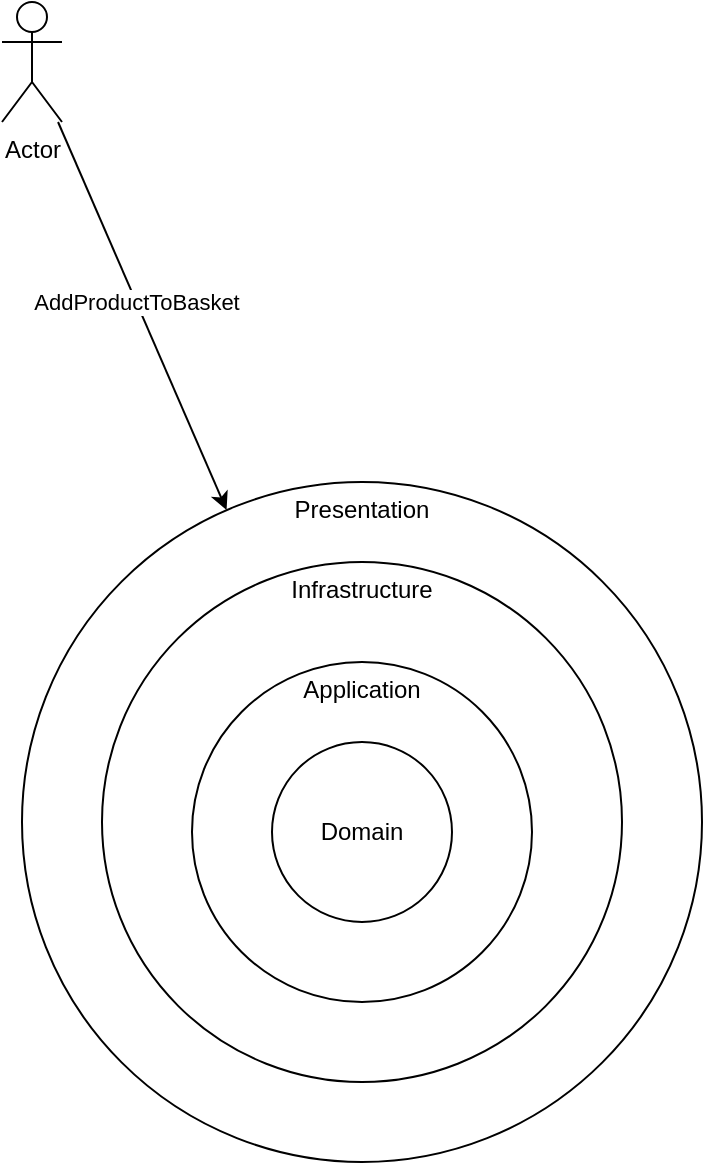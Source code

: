 <mxfile>
    <diagram id="GN0BXTHgoFAEq-mjwDP2" name="Page-1">
        <mxGraphModel dx="798" dy="847" grid="1" gridSize="10" guides="1" tooltips="1" connect="1" arrows="1" fold="1" page="1" pageScale="1" pageWidth="850" pageHeight="1100" math="0" shadow="0">
            <root>
                <mxCell id="0"/>
                <mxCell id="1" parent="0"/>
                <mxCell id="7" style="edgeStyle=none;html=1;" parent="1" source="6" target="5" edge="1">
                    <mxGeometry relative="1" as="geometry"/>
                </mxCell>
                <mxCell id="9" value="AddProductToBasket" style="edgeLabel;html=1;align=center;verticalAlign=middle;resizable=0;points=[];" parent="7" vertex="1" connectable="0">
                    <mxGeometry x="-0.077" relative="1" as="geometry">
                        <mxPoint as="offset"/>
                    </mxGeometry>
                </mxCell>
                <mxCell id="6" value="Actor" style="shape=umlActor;verticalLabelPosition=bottom;verticalAlign=top;html=1;outlineConnect=0;" parent="1" vertex="1">
                    <mxGeometry x="120" y="20" width="30" height="60" as="geometry"/>
                </mxCell>
                <mxCell id="5" value="Presentation" style="ellipse;whiteSpace=wrap;html=1;aspect=fixed;verticalAlign=top;" parent="1" vertex="1">
                    <mxGeometry x="130" y="260" width="340" height="340" as="geometry"/>
                </mxCell>
                <mxCell id="4" value="Infrastructure" style="ellipse;whiteSpace=wrap;html=1;aspect=fixed;verticalAlign=top;" parent="1" vertex="1">
                    <mxGeometry x="170" y="300" width="260" height="260" as="geometry"/>
                </mxCell>
                <mxCell id="3" value="Application&lt;br&gt;" style="ellipse;whiteSpace=wrap;html=1;aspect=fixed;verticalAlign=top;" parent="1" vertex="1">
                    <mxGeometry x="215" y="350" width="170" height="170" as="geometry"/>
                </mxCell>
                <mxCell id="2" value="Domain" style="ellipse;whiteSpace=wrap;html=1;aspect=fixed;" parent="1" vertex="1">
                    <mxGeometry x="255" y="390" width="90" height="90" as="geometry"/>
                </mxCell>
            </root>
        </mxGraphModel>
    </diagram>
</mxfile>